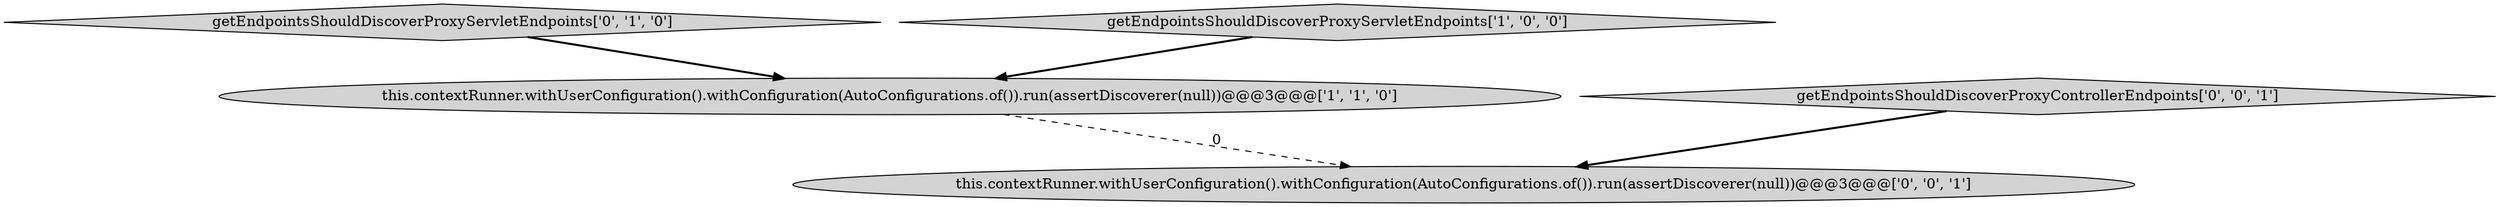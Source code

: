 digraph {
4 [style = filled, label = "this.contextRunner.withUserConfiguration().withConfiguration(AutoConfigurations.of()).run(assertDiscoverer(null))@@@3@@@['0', '0', '1']", fillcolor = lightgray, shape = ellipse image = "AAA0AAABBB3BBB"];
0 [style = filled, label = "this.contextRunner.withUserConfiguration().withConfiguration(AutoConfigurations.of()).run(assertDiscoverer(null))@@@3@@@['1', '1', '0']", fillcolor = lightgray, shape = ellipse image = "AAA0AAABBB1BBB"];
3 [style = filled, label = "getEndpointsShouldDiscoverProxyControllerEndpoints['0', '0', '1']", fillcolor = lightgray, shape = diamond image = "AAA0AAABBB3BBB"];
2 [style = filled, label = "getEndpointsShouldDiscoverProxyServletEndpoints['0', '1', '0']", fillcolor = lightgray, shape = diamond image = "AAA0AAABBB2BBB"];
1 [style = filled, label = "getEndpointsShouldDiscoverProxyServletEndpoints['1', '0', '0']", fillcolor = lightgray, shape = diamond image = "AAA0AAABBB1BBB"];
2->0 [style = bold, label=""];
1->0 [style = bold, label=""];
3->4 [style = bold, label=""];
0->4 [style = dashed, label="0"];
}
